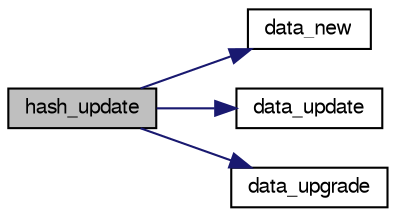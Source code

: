 digraph "hash_update"
{
 // LATEX_PDF_SIZE
  bgcolor="transparent";
  edge [fontname="FreeSans",fontsize="10",labelfontname="FreeSans",labelfontsize="10"];
  node [fontname="FreeSans",fontsize="10",shape=record];
  rankdir="LR";
  Node1 [label="hash_update",height=0.2,width=0.4,color="black", fillcolor="grey75", style="filled", fontcolor="black",tooltip="update the hash entry"];
  Node1 -> Node2 [color="midnightblue",fontsize="10",style="solid",fontname="FreeSans"];
  Node2 [label="data_new",height=0.2,width=0.4,color="black",URL="$hash-lock_8c.html#a2b54fb82510eda54054d5b44a706f566",tooltip="Set an hash table data item."];
  Node1 -> Node3 [color="midnightblue",fontsize="10",style="solid",fontname="FreeSans"];
  Node3 [label="data_update",height=0.2,width=0.4,color="black",URL="$hash-lock_8c.html#a47753cf3fd941538e52cd282b3d49e20",tooltip="update an hash table item."];
  Node1 -> Node4 [color="midnightblue",fontsize="10",style="solid",fontname="FreeSans"];
  Node4 [label="data_upgrade",height=0.2,width=0.4,color="black",URL="$hash-lock_8c.html#a88da9c021a86d5958925d7cca64920f3",tooltip="Upgrade an hash table data item."];
}
